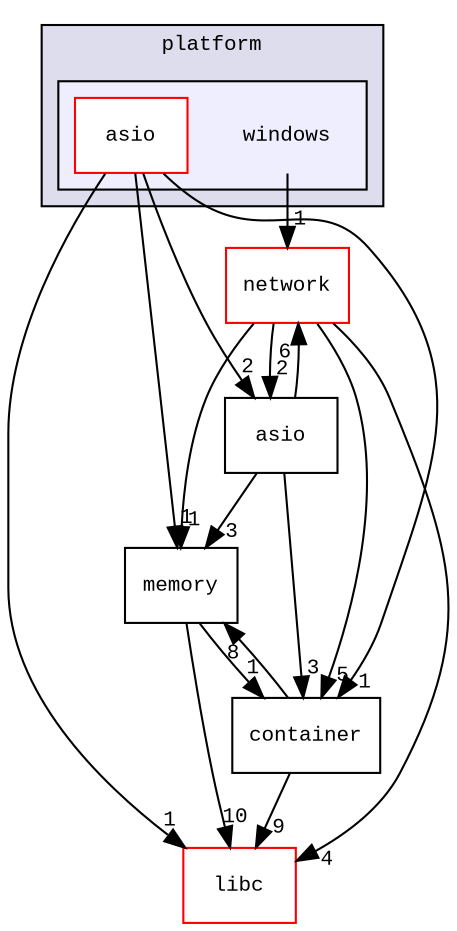 digraph "src/platform/windows" {
  compound=true
  node [ fontsize="10", fontname="CourierNew"];
  edge [ labelfontsize="10", labelfontname="CourierNew"];
  subgraph clusterdir_4b68c2fef3e151b6b93d5e93b14f1857 {
    graph [ bgcolor="#ddddee", pencolor="black", label="platform" fontname="CourierNew", fontsize="10", URL="dir_4b68c2fef3e151b6b93d5e93b14f1857.html"]
  subgraph clusterdir_972f138192ae14f23850fe4a6433774e {
    graph [ bgcolor="#eeeeff", pencolor="black", label="" URL="dir_972f138192ae14f23850fe4a6433774e.html"];
    dir_972f138192ae14f23850fe4a6433774e [shape=plaintext label="windows"];
    dir_1efc1783ac875608ac222998a4e018e7 [shape=box label="asio" color="red" fillcolor="white" style="filled" URL="dir_1efc1783ac875608ac222998a4e018e7.html"];
  }
  }
  dir_94d7edf6f8f3d9af5fd63c44172da41c [shape=box label="memory" URL="dir_94d7edf6f8f3d9af5fd63c44172da41c.html"];
  dir_1b313d86a3cedf427c8a82c0995b1bb6 [shape=box label="container" URL="dir_1b313d86a3cedf427c8a82c0995b1bb6.html"];
  dir_16a916fe4812f76ff8ca083dfa2c5cc7 [shape=box label="asio" URL="dir_16a916fe4812f76ff8ca083dfa2c5cc7.html"];
  dir_ee3448fa1dc3d93b4fb7d6fba5be0d5c [shape=box label="libc" fillcolor="white" style="filled" color="red" URL="dir_ee3448fa1dc3d93b4fb7d6fba5be0d5c.html"];
  dir_fc4c7f03e1a69a98c370fae55a743828 [shape=box label="network" fillcolor="white" style="filled" color="red" URL="dir_fc4c7f03e1a69a98c370fae55a743828.html"];
  dir_1efc1783ac875608ac222998a4e018e7->dir_94d7edf6f8f3d9af5fd63c44172da41c [headlabel="1", labeldistance=1.5 headhref="dir_000039_000019.html"];
  dir_1efc1783ac875608ac222998a4e018e7->dir_1b313d86a3cedf427c8a82c0995b1bb6 [headlabel="1", labeldistance=1.5 headhref="dir_000039_000004.html"];
  dir_1efc1783ac875608ac222998a4e018e7->dir_16a916fe4812f76ff8ca083dfa2c5cc7 [headlabel="2", labeldistance=1.5 headhref="dir_000039_000002.html"];
  dir_1efc1783ac875608ac222998a4e018e7->dir_ee3448fa1dc3d93b4fb7d6fba5be0d5c [headlabel="1", labeldistance=1.5 headhref="dir_000039_000006.html"];
  dir_94d7edf6f8f3d9af5fd63c44172da41c->dir_1b313d86a3cedf427c8a82c0995b1bb6 [headlabel="1", labeldistance=1.5 headhref="dir_000019_000004.html"];
  dir_94d7edf6f8f3d9af5fd63c44172da41c->dir_ee3448fa1dc3d93b4fb7d6fba5be0d5c [headlabel="10", labeldistance=1.5 headhref="dir_000019_000006.html"];
  dir_972f138192ae14f23850fe4a6433774e->dir_fc4c7f03e1a69a98c370fae55a743828 [headlabel="1", labeldistance=1.5 headhref="dir_000038_000020.html"];
  dir_1b313d86a3cedf427c8a82c0995b1bb6->dir_94d7edf6f8f3d9af5fd63c44172da41c [headlabel="8", labeldistance=1.5 headhref="dir_000004_000019.html"];
  dir_1b313d86a3cedf427c8a82c0995b1bb6->dir_ee3448fa1dc3d93b4fb7d6fba5be0d5c [headlabel="9", labeldistance=1.5 headhref="dir_000004_000006.html"];
  dir_16a916fe4812f76ff8ca083dfa2c5cc7->dir_94d7edf6f8f3d9af5fd63c44172da41c [headlabel="3", labeldistance=1.5 headhref="dir_000002_000019.html"];
  dir_16a916fe4812f76ff8ca083dfa2c5cc7->dir_1b313d86a3cedf427c8a82c0995b1bb6 [headlabel="3", labeldistance=1.5 headhref="dir_000002_000004.html"];
  dir_16a916fe4812f76ff8ca083dfa2c5cc7->dir_fc4c7f03e1a69a98c370fae55a743828 [headlabel="6", labeldistance=1.5 headhref="dir_000002_000020.html"];
  dir_fc4c7f03e1a69a98c370fae55a743828->dir_94d7edf6f8f3d9af5fd63c44172da41c [headlabel="1", labeldistance=1.5 headhref="dir_000020_000019.html"];
  dir_fc4c7f03e1a69a98c370fae55a743828->dir_1b313d86a3cedf427c8a82c0995b1bb6 [headlabel="5", labeldistance=1.5 headhref="dir_000020_000004.html"];
  dir_fc4c7f03e1a69a98c370fae55a743828->dir_16a916fe4812f76ff8ca083dfa2c5cc7 [headlabel="2", labeldistance=1.5 headhref="dir_000020_000002.html"];
  dir_fc4c7f03e1a69a98c370fae55a743828->dir_ee3448fa1dc3d93b4fb7d6fba5be0d5c [headlabel="4", labeldistance=1.5 headhref="dir_000020_000006.html"];
}
